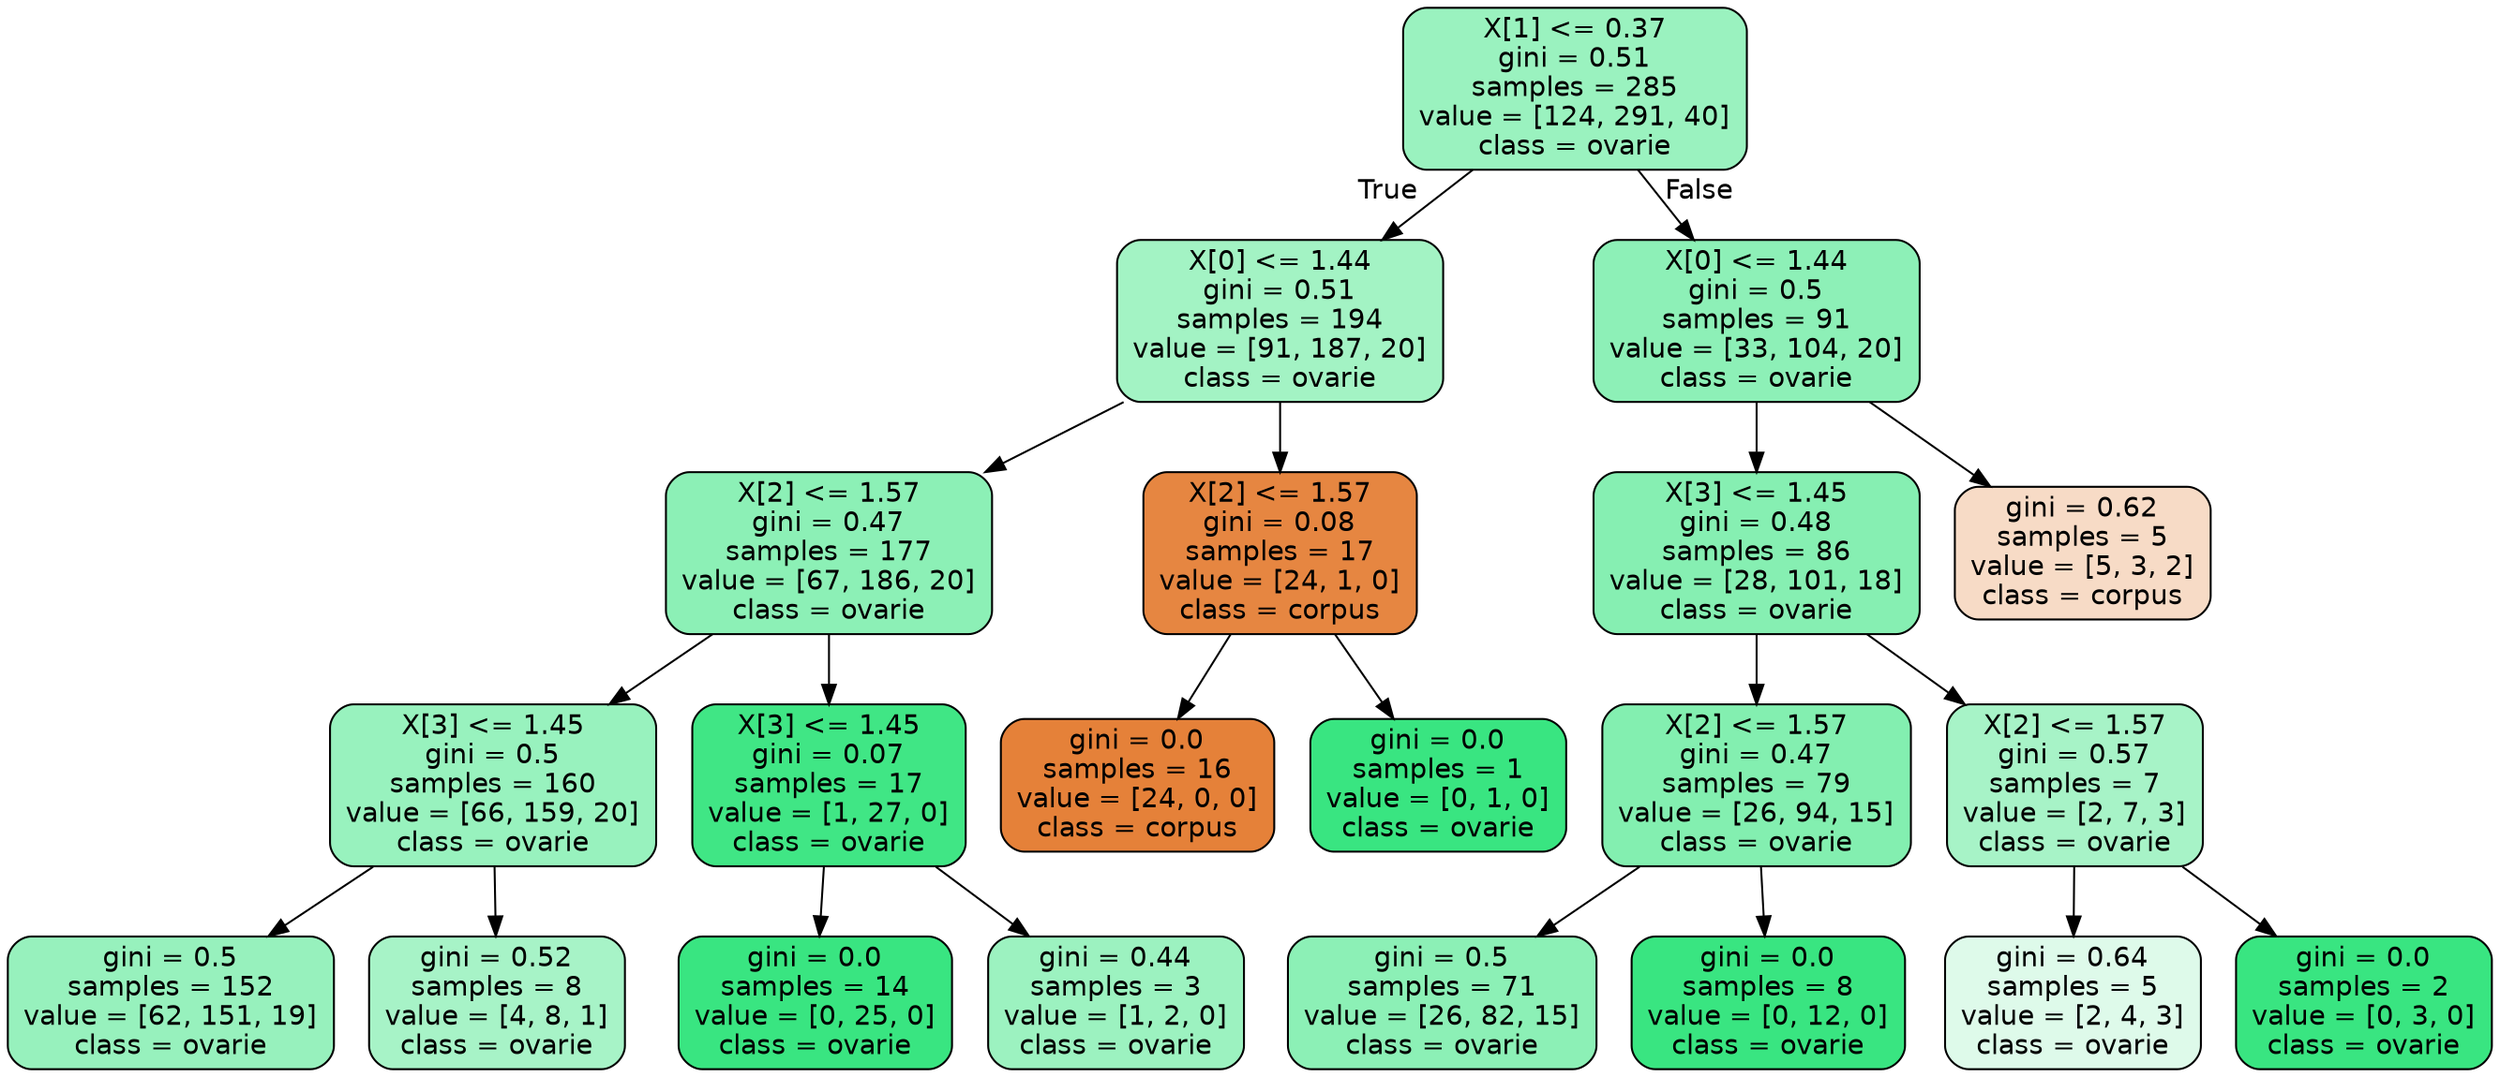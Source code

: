 digraph Tree {
node [shape=box, style="filled, rounded", color="black", fontname=helvetica] ;
edge [fontname=helvetica] ;
0 [label="X[1] <= 0.37\ngini = 0.51\nsamples = 285\nvalue = [124, 291, 40]\nclass = ovarie", fillcolor="#39e58181"] ;
1 [label="X[0] <= 1.44\ngini = 0.51\nsamples = 194\nvalue = [91, 187, 20]\nclass = ovarie", fillcolor="#39e58176"] ;
0 -> 1 [labeldistance=2.5, labelangle=45, headlabel="True"] ;
2 [label="X[2] <= 1.57\ngini = 0.47\nsamples = 177\nvalue = [67, 186, 20]\nclass = ovarie", fillcolor="#39e58193"] ;
1 -> 2 ;
3 [label="X[3] <= 1.45\ngini = 0.5\nsamples = 160\nvalue = [66, 159, 20]\nclass = ovarie", fillcolor="#39e58184"] ;
2 -> 3 ;
4 [label="gini = 0.5\nsamples = 152\nvalue = [62, 151, 19]\nclass = ovarie", fillcolor="#39e58186"] ;
3 -> 4 ;
5 [label="gini = 0.52\nsamples = 8\nvalue = [4, 8, 1]\nclass = ovarie", fillcolor="#39e58171"] ;
3 -> 5 ;
6 [label="X[3] <= 1.45\ngini = 0.07\nsamples = 17\nvalue = [1, 27, 0]\nclass = ovarie", fillcolor="#39e581f6"] ;
2 -> 6 ;
7 [label="gini = 0.0\nsamples = 14\nvalue = [0, 25, 0]\nclass = ovarie", fillcolor="#39e581ff"] ;
6 -> 7 ;
8 [label="gini = 0.44\nsamples = 3\nvalue = [1, 2, 0]\nclass = ovarie", fillcolor="#39e5817f"] ;
6 -> 8 ;
9 [label="X[2] <= 1.57\ngini = 0.08\nsamples = 17\nvalue = [24, 1, 0]\nclass = corpus", fillcolor="#e58139f4"] ;
1 -> 9 ;
10 [label="gini = 0.0\nsamples = 16\nvalue = [24, 0, 0]\nclass = corpus", fillcolor="#e58139ff"] ;
9 -> 10 ;
11 [label="gini = 0.0\nsamples = 1\nvalue = [0, 1, 0]\nclass = ovarie", fillcolor="#39e581ff"] ;
9 -> 11 ;
12 [label="X[0] <= 1.44\ngini = 0.5\nsamples = 91\nvalue = [33, 104, 20]\nclass = ovarie", fillcolor="#39e58192"] ;
0 -> 12 [labeldistance=2.5, labelangle=-45, headlabel="False"] ;
13 [label="X[3] <= 1.45\ngini = 0.48\nsamples = 86\nvalue = [28, 101, 18]\nclass = ovarie", fillcolor="#39e5819c"] ;
12 -> 13 ;
14 [label="X[2] <= 1.57\ngini = 0.47\nsamples = 79\nvalue = [26, 94, 15]\nclass = ovarie", fillcolor="#39e5819f"] ;
13 -> 14 ;
15 [label="gini = 0.5\nsamples = 71\nvalue = [26, 82, 15]\nclass = ovarie", fillcolor="#39e58193"] ;
14 -> 15 ;
16 [label="gini = 0.0\nsamples = 8\nvalue = [0, 12, 0]\nclass = ovarie", fillcolor="#39e581ff"] ;
14 -> 16 ;
17 [label="X[2] <= 1.57\ngini = 0.57\nsamples = 7\nvalue = [2, 7, 3]\nclass = ovarie", fillcolor="#39e58171"] ;
13 -> 17 ;
18 [label="gini = 0.64\nsamples = 5\nvalue = [2, 4, 3]\nclass = ovarie", fillcolor="#39e5812a"] ;
17 -> 18 ;
19 [label="gini = 0.0\nsamples = 2\nvalue = [0, 3, 0]\nclass = ovarie", fillcolor="#39e581ff"] ;
17 -> 19 ;
20 [label="gini = 0.62\nsamples = 5\nvalue = [5, 3, 2]\nclass = corpus", fillcolor="#e5813949"] ;
12 -> 20 ;
}